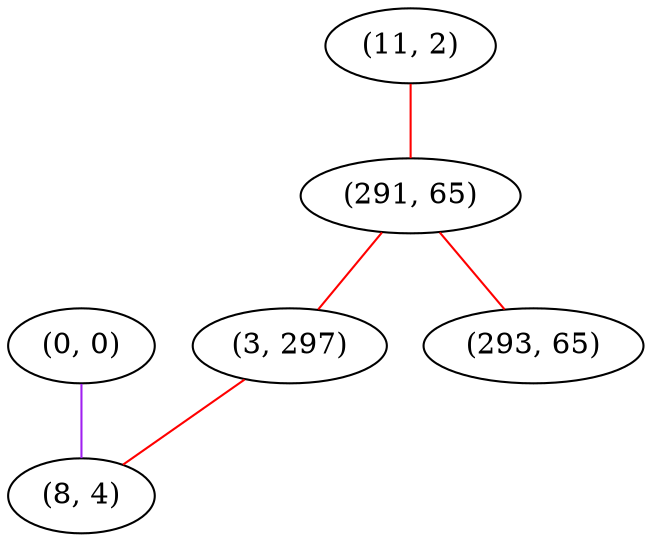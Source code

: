 graph "" {
"(0, 0)";
"(11, 2)";
"(291, 65)";
"(3, 297)";
"(293, 65)";
"(8, 4)";
"(0, 0)" -- "(8, 4)"  [color=purple, key=0, weight=4];
"(11, 2)" -- "(291, 65)"  [color=red, key=0, weight=1];
"(291, 65)" -- "(293, 65)"  [color=red, key=0, weight=1];
"(291, 65)" -- "(3, 297)"  [color=red, key=0, weight=1];
"(3, 297)" -- "(8, 4)"  [color=red, key=0, weight=1];
}
